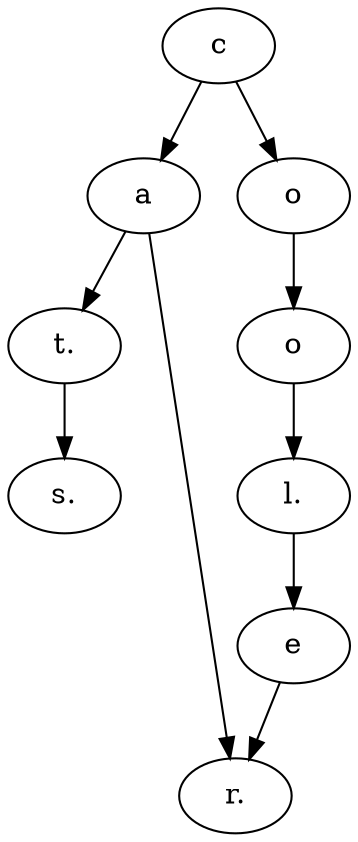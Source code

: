 digraph G {
	c -> a -> "t." -> "s."
	a -> "r."
	c -> o1 -> o2 -> "l." -> e -> "r."
	o1[label = "o"]
	o2[label = "o"]
}
  
